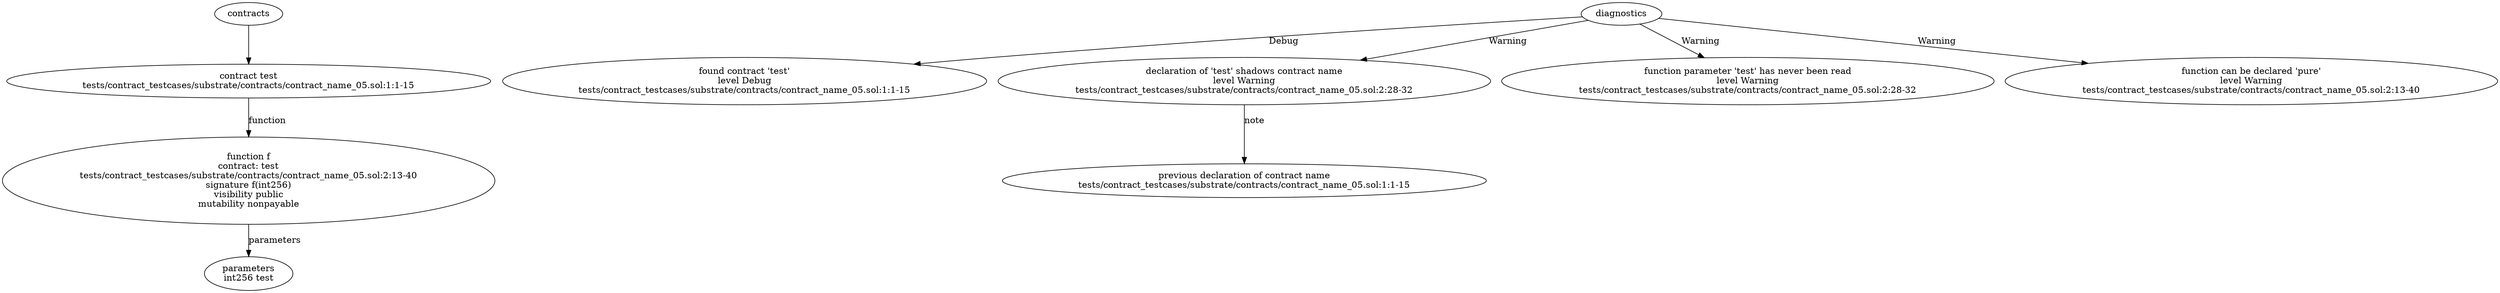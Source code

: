 strict digraph "tests/contract_testcases/substrate/contracts/contract_name_05.sol" {
	contract [label="contract test\ntests/contract_testcases/substrate/contracts/contract_name_05.sol:1:1-15"]
	f [label="function f\ncontract: test\ntests/contract_testcases/substrate/contracts/contract_name_05.sol:2:13-40\nsignature f(int256)\nvisibility public\nmutability nonpayable"]
	parameters [label="parameters\nint256 test"]
	diagnostic [label="found contract 'test'\nlevel Debug\ntests/contract_testcases/substrate/contracts/contract_name_05.sol:1:1-15"]
	diagnostic_6 [label="declaration of 'test' shadows contract name\nlevel Warning\ntests/contract_testcases/substrate/contracts/contract_name_05.sol:2:28-32"]
	note [label="previous declaration of contract name\ntests/contract_testcases/substrate/contracts/contract_name_05.sol:1:1-15"]
	diagnostic_8 [label="function parameter 'test' has never been read\nlevel Warning\ntests/contract_testcases/substrate/contracts/contract_name_05.sol:2:28-32"]
	diagnostic_9 [label="function can be declared 'pure'\nlevel Warning\ntests/contract_testcases/substrate/contracts/contract_name_05.sol:2:13-40"]
	contracts -> contract
	contract -> f [label="function"]
	f -> parameters [label="parameters"]
	diagnostics -> diagnostic [label="Debug"]
	diagnostics -> diagnostic_6 [label="Warning"]
	diagnostic_6 -> note [label="note"]
	diagnostics -> diagnostic_8 [label="Warning"]
	diagnostics -> diagnostic_9 [label="Warning"]
}
